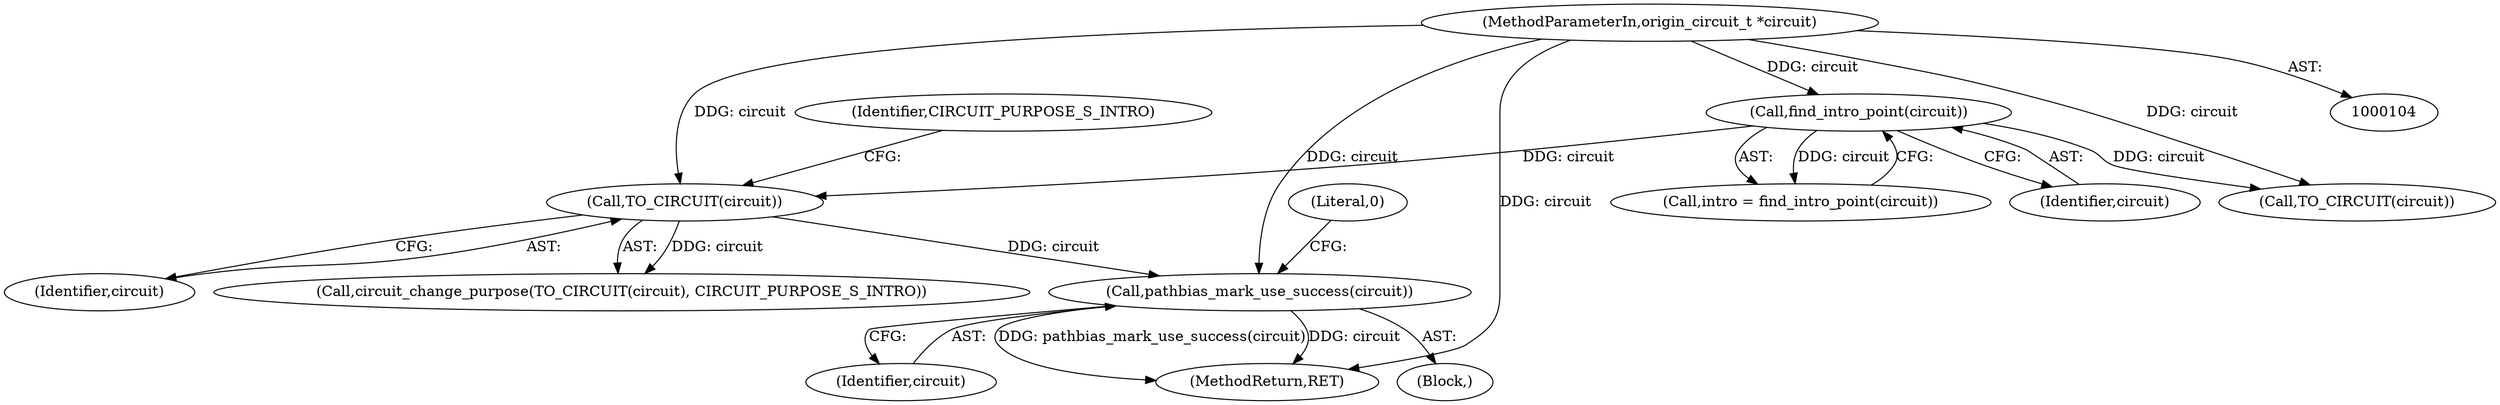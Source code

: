 digraph "0_tor_09ea89764a4d3a907808ed7d4fe42abfe64bd486@pointer" {
"1000219" [label="(Call,pathbias_mark_use_success(circuit))"];
"1000198" [label="(Call,TO_CIRCUIT(circuit))"];
"1000166" [label="(Call,find_intro_point(circuit))"];
"1000105" [label="(MethodParameterIn,origin_circuit_t *circuit)"];
"1000222" [label="(Literal,0)"];
"1000166" [label="(Call,find_intro_point(circuit))"];
"1000219" [label="(Call,pathbias_mark_use_success(circuit))"];
"1000200" [label="(Identifier,CIRCUIT_PURPOSE_S_INTRO)"];
"1000198" [label="(Call,TO_CIRCUIT(circuit))"];
"1000199" [label="(Identifier,circuit)"];
"1000167" [label="(Identifier,circuit)"];
"1000108" [label="(Block,)"];
"1000225" [label="(Call,TO_CIRCUIT(circuit))"];
"1000220" [label="(Identifier,circuit)"];
"1000105" [label="(MethodParameterIn,origin_circuit_t *circuit)"];
"1000197" [label="(Call,circuit_change_purpose(TO_CIRCUIT(circuit), CIRCUIT_PURPOSE_S_INTRO))"];
"1000164" [label="(Call,intro = find_intro_point(circuit))"];
"1000231" [label="(MethodReturn,RET)"];
"1000219" -> "1000108"  [label="AST: "];
"1000219" -> "1000220"  [label="CFG: "];
"1000220" -> "1000219"  [label="AST: "];
"1000222" -> "1000219"  [label="CFG: "];
"1000219" -> "1000231"  [label="DDG: pathbias_mark_use_success(circuit)"];
"1000219" -> "1000231"  [label="DDG: circuit"];
"1000198" -> "1000219"  [label="DDG: circuit"];
"1000105" -> "1000219"  [label="DDG: circuit"];
"1000198" -> "1000197"  [label="AST: "];
"1000198" -> "1000199"  [label="CFG: "];
"1000199" -> "1000198"  [label="AST: "];
"1000200" -> "1000198"  [label="CFG: "];
"1000198" -> "1000197"  [label="DDG: circuit"];
"1000166" -> "1000198"  [label="DDG: circuit"];
"1000105" -> "1000198"  [label="DDG: circuit"];
"1000166" -> "1000164"  [label="AST: "];
"1000166" -> "1000167"  [label="CFG: "];
"1000167" -> "1000166"  [label="AST: "];
"1000164" -> "1000166"  [label="CFG: "];
"1000166" -> "1000164"  [label="DDG: circuit"];
"1000105" -> "1000166"  [label="DDG: circuit"];
"1000166" -> "1000225"  [label="DDG: circuit"];
"1000105" -> "1000104"  [label="AST: "];
"1000105" -> "1000231"  [label="DDG: circuit"];
"1000105" -> "1000225"  [label="DDG: circuit"];
}
